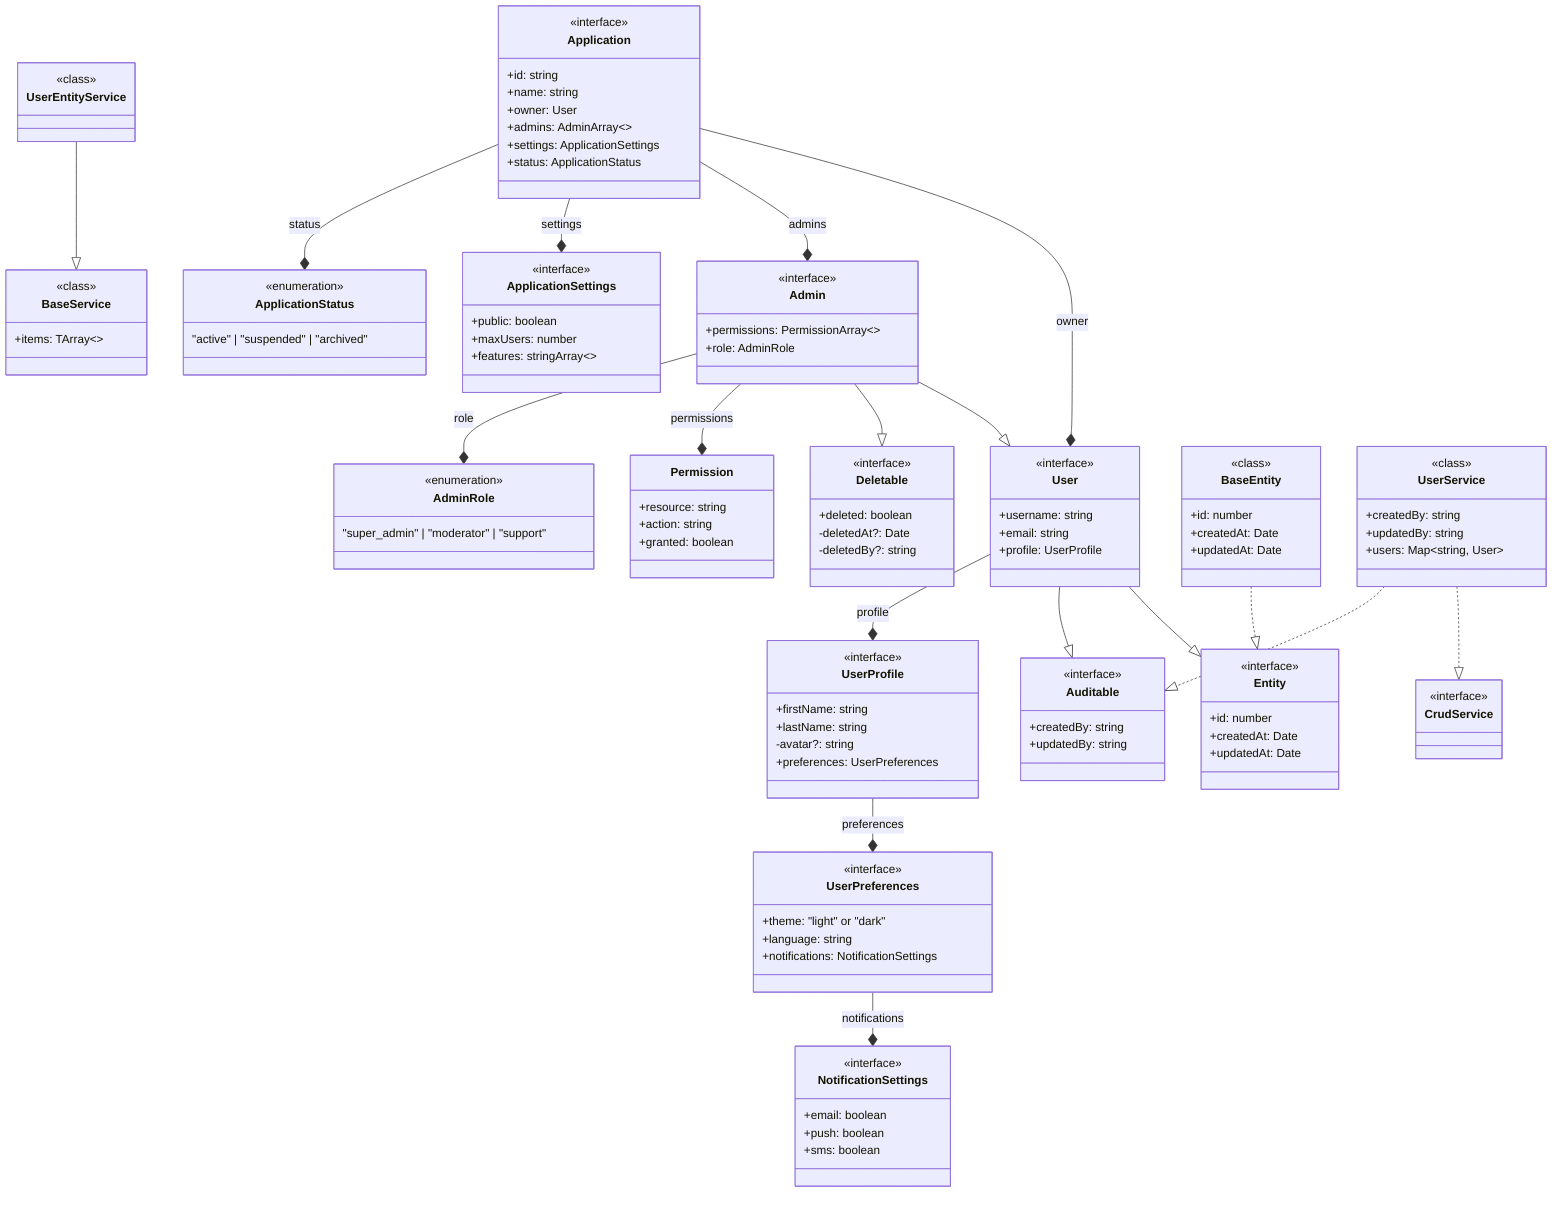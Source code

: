 classDiagram
  %% Legend
  %% --|> : Inheritance (extends)
  %% ..|> : Implementation (implements)
  %% --* : Composition (has/contains)
  %% -- : Association

  class Entity {
    <<interface>>
    +id: number
    +createdAt: Date
    +updatedAt: Date
  }

  class Auditable {
    <<interface>>
    +createdBy: string
    +updatedBy: string
  }

  class Deletable {
    <<interface>>
    +deleted: boolean
    -deletedAt?: Date
    -deletedBy?: string
  }

  class User {
    <<interface>>
    +username: string
    +email: string
    +profile: UserProfile
  }

  class Admin {
    <<interface>>
    +permissions: PermissionArray~~
    +role: AdminRole
  }

  class UserProfile {
    <<interface>>
    +firstName: string
    +lastName: string
    -avatar?: string
    +preferences: UserPreferences
  }

  class UserPreferences {
    <<interface>>
    +theme: "light" or "dark"
    +language: string
    +notifications: NotificationSettings
  }

  class NotificationSettings {
    <<interface>>
    +email: boolean
    +push: boolean
    +sms: boolean
  }

  class Permission {
    +resource: string
    +action: string
    +granted: boolean
  }

  class AdminRole {
    <<enumeration>>
    "super_admin" | "moderator" | "support"
  }

  class BaseEntity {
    <<class>>
    +id: number
    +createdAt: Date
    +updatedAt: Date
  }

  class UserService {
    <<class>>
    +createdBy: string
    +updatedBy: string
    +users: Map~string, User~
  }

  class CrudService {
    <<interface>>
  }

  class BaseService {
    <<class>>
    +items: TArray~~
  }

  class UserEntityService {
    <<class>>
  }

  class Application {
    <<interface>>
    +id: string
    +name: string
    +owner: User
    +admins: AdminArray~~
    +settings: ApplicationSettings
    +status: ApplicationStatus
  }

  class ApplicationSettings {
    <<interface>>
    +public: boolean
    +maxUsers: number
    +features: stringArray~~
  }

  class ApplicationStatus {
    <<enumeration>>
    "active" | "suspended" | "archived"
  }

  User --|> Entity
  User --|> Auditable
  Admin --|> User
  Admin --|> Deletable
  BaseEntity ..|> Entity
  UserService ..|> CrudService
  UserService ..|> Auditable
  UserEntityService --|> BaseService
  User --* UserProfile : profile
  Admin --* Permission : permissions
  Admin --* AdminRole : role
  UserProfile --* UserPreferences : preferences
  UserPreferences --* NotificationSettings : notifications
  Application --* User : owner
  Application --* Admin : admins
  Application --* ApplicationSettings : settings
  Application --* ApplicationStatus : status